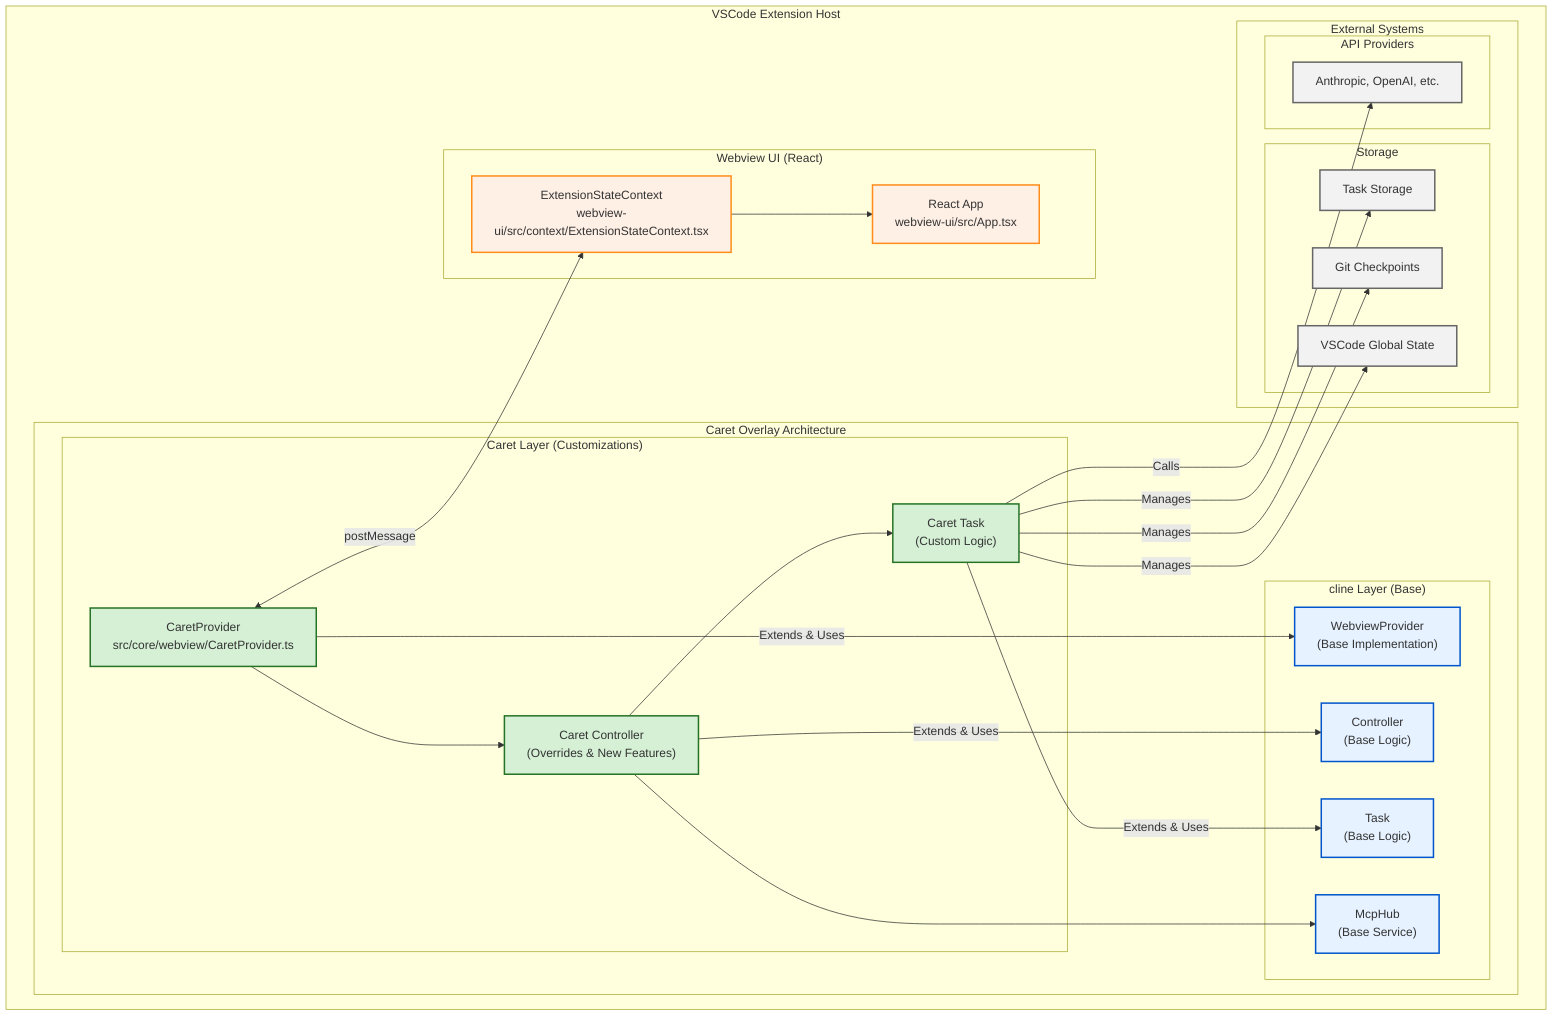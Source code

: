 flowchart TB
    subgraph "VSCode Extension Host"
        subgraph "Caret Overlay Architecture"
            subgraph "Caret Layer (Customizations)"
                CaretProvider["CaretProvider<br/>src/core/webview/CaretProvider.ts"]
                CaretController["Caret Controller<br/>(Overrides & New Features)"]
                CaretTask["Caret Task<br/>(Custom Logic)"]
            end

            subgraph "cline Layer (Base)"
                UpstreamProvider["WebviewProvider<br/>(Base Implementation)"]
                UpstreamController["Controller<br/>(Base Logic)"]
                UpstreamTask["Task<br/>(Base Logic)"]
                UpstreamMcpHub["McpHub<br/>(Base Service)"]
            end
        end

        subgraph "Webview UI (React)"
            WebviewApp["React App<br/>webview-ui/src/App.tsx"]
            ExtStateContext["ExtensionStateContext<br/>webview-ui/src/context/ExtensionStateContext.tsx"]
        end

        subgraph "External Systems"
            direction LR
            subgraph "Storage"
                TaskStorage["Task Storage"]
                CheckpointSystem["Git Checkpoints"]
                GlobalState["VSCode Global State"]
            end
            subgraph "API Providers"
                APIs["Anthropic, OpenAI, etc."]
            end
        end
    end

    %% Layer Interaction
    CaretProvider --> |Extends & Uses| UpstreamProvider
    CaretController --> |Extends & Uses| UpstreamController
    CaretTask --> |Extends & Uses| UpstreamTask

    %% Core Logic Flow
    CaretProvider --> CaretController
    CaretController --> CaretTask
    CaretController --> UpstreamMcpHub
    
    %% Data and API Flow
    CaretTask --> |Manages| TaskStorage
    CaretTask --> |Manages| CheckpointSystem
    CaretTask --> |Manages| GlobalState
    CaretTask --> |Calls| APIs

    %% Webview Communication
    CaretProvider <--> |postMessage| ExtStateContext
    ExtStateContext --> WebviewApp
    
    %% Style Definitions
    classDef caretLayer fill:#d5f0d5,stroke:#267326,stroke-width:2px
    classDef clineLayer fill:#e6f2ff,stroke:#0055cc,stroke-width:2px
    classDef webviewUI fill:#fff0e6,stroke:#ff8c1a,stroke-width:2px
    classDef externalSys fill:#f2f2f2,stroke:#666,stroke-width:2px

    class CaretProvider,CaretController,CaretTask caretLayer
    class UpstreamProvider,UpstreamController,UpstreamTask,UpstreamMcpHub clineLayer
    class WebviewApp,ExtStateContext webviewUI
    class TaskStorage,CheckpointSystem,GlobalState,APIs externalSys